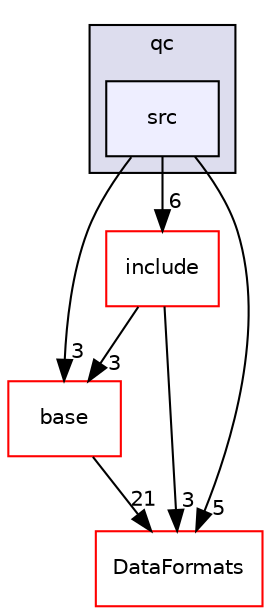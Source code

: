 digraph "/home/travis/build/AliceO2Group/AliceO2/Detectors/TPC/qc/src" {
  bgcolor=transparent;
  compound=true
  node [ fontsize="10", fontname="Helvetica"];
  edge [ labelfontsize="10", labelfontname="Helvetica"];
  subgraph clusterdir_bfeba01dad5848f9ca8d5c9f8df7a236 {
    graph [ bgcolor="#ddddee", pencolor="black", label="qc" fontname="Helvetica", fontsize="10", URL="dir_bfeba01dad5848f9ca8d5c9f8df7a236.html"]
  dir_14fa564b2c90c1a5eea334665265b380 [shape=box, label="src", style="filled", fillcolor="#eeeeff", pencolor="black", URL="dir_14fa564b2c90c1a5eea334665265b380.html"];
  }
  dir_677b030cc750909e4cd27413873678d8 [shape=box label="base" color="red" URL="dir_677b030cc750909e4cd27413873678d8.html"];
  dir_f7fa4a2371ee0ebf620e3ad8fc60120f [shape=box label="include" color="red" URL="dir_f7fa4a2371ee0ebf620e3ad8fc60120f.html"];
  dir_2171f7ec022c5423887b07c69b2f5b48 [shape=box label="DataFormats" color="red" URL="dir_2171f7ec022c5423887b07c69b2f5b48.html"];
  dir_677b030cc750909e4cd27413873678d8->dir_2171f7ec022c5423887b07c69b2f5b48 [headlabel="21", labeldistance=1.5 headhref="dir_000060_000090.html"];
  dir_14fa564b2c90c1a5eea334665265b380->dir_677b030cc750909e4cd27413873678d8 [headlabel="3", labeldistance=1.5 headhref="dir_000253_000060.html"];
  dir_14fa564b2c90c1a5eea334665265b380->dir_f7fa4a2371ee0ebf620e3ad8fc60120f [headlabel="6", labeldistance=1.5 headhref="dir_000253_000250.html"];
  dir_14fa564b2c90c1a5eea334665265b380->dir_2171f7ec022c5423887b07c69b2f5b48 [headlabel="5", labeldistance=1.5 headhref="dir_000253_000090.html"];
  dir_f7fa4a2371ee0ebf620e3ad8fc60120f->dir_677b030cc750909e4cd27413873678d8 [headlabel="3", labeldistance=1.5 headhref="dir_000250_000060.html"];
  dir_f7fa4a2371ee0ebf620e3ad8fc60120f->dir_2171f7ec022c5423887b07c69b2f5b48 [headlabel="3", labeldistance=1.5 headhref="dir_000250_000090.html"];
}
